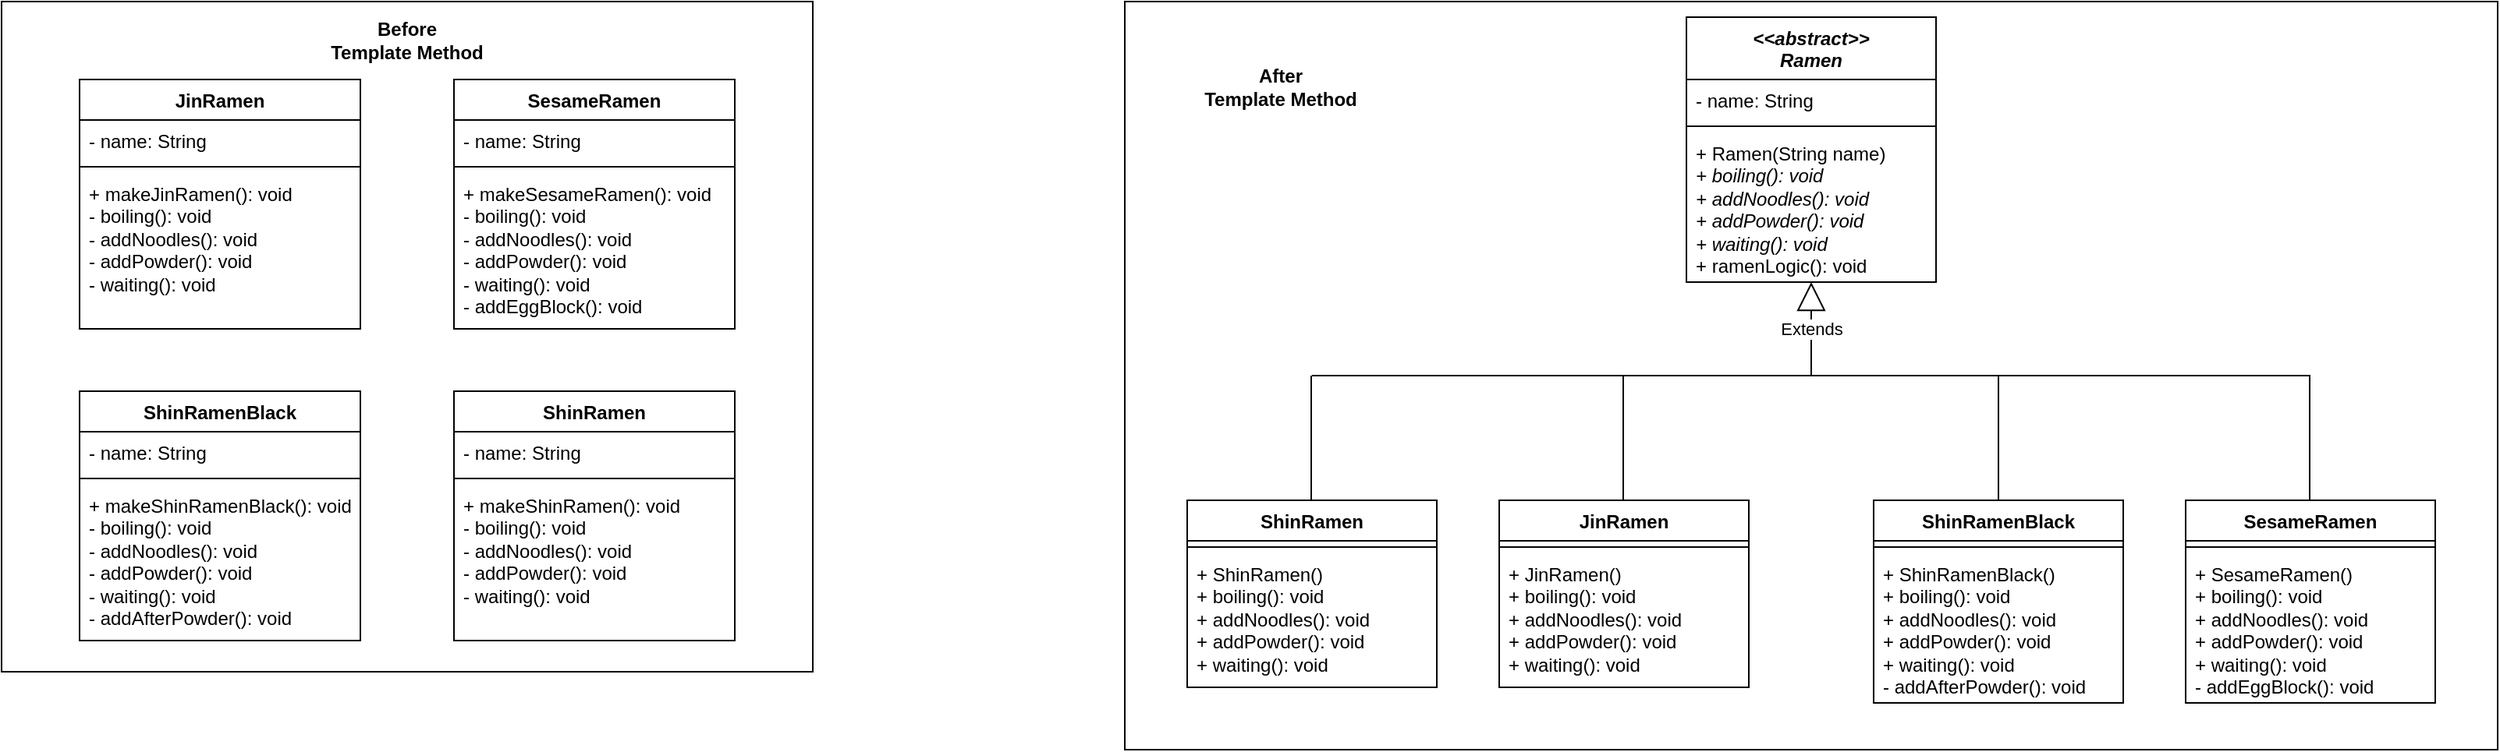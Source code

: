 <mxfile version="21.6.8" type="device">
  <diagram name="페이지-1" id="SAyE_UX0cLbHUqOdKVG1">
    <mxGraphModel dx="2848" dy="545" grid="1" gridSize="10" guides="1" tooltips="1" connect="1" arrows="1" fold="1" page="1" pageScale="1" pageWidth="827" pageHeight="1169" math="0" shadow="0">
      <root>
        <mxCell id="0" />
        <mxCell id="1" parent="0" />
        <mxCell id="0NCigvSlmp5wsNRZu4bW-1" value="" style="rounded=0;whiteSpace=wrap;html=1;" parent="1" vertex="1">
          <mxGeometry x="-1600" y="320" width="520" height="430" as="geometry" />
        </mxCell>
        <mxCell id="0NCigvSlmp5wsNRZu4bW-2" value="" style="rounded=0;whiteSpace=wrap;html=1;fillColor=default;" parent="1" vertex="1">
          <mxGeometry x="-880" y="320" width="880" height="480" as="geometry" />
        </mxCell>
        <mxCell id="0NCigvSlmp5wsNRZu4bW-3" value="JinRamen" style="swimlane;fontStyle=1;align=center;verticalAlign=top;childLayout=stackLayout;horizontal=1;startSize=26;horizontalStack=0;resizeParent=1;resizeParentMax=0;resizeLast=0;collapsible=1;marginBottom=0;whiteSpace=wrap;html=1;" parent="1" vertex="1">
          <mxGeometry x="-640" y="640" width="160" height="120" as="geometry" />
        </mxCell>
        <mxCell id="0NCigvSlmp5wsNRZu4bW-4" value="" style="line;strokeWidth=1;fillColor=none;align=left;verticalAlign=middle;spacingTop=-1;spacingLeft=3;spacingRight=3;rotatable=0;labelPosition=right;points=[];portConstraint=eastwest;strokeColor=inherit;" parent="0NCigvSlmp5wsNRZu4bW-3" vertex="1">
          <mxGeometry y="26" width="160" height="8" as="geometry" />
        </mxCell>
        <mxCell id="0NCigvSlmp5wsNRZu4bW-5" value="+ JinRamen()&lt;br&gt;+ boiling(): void&lt;br style=&quot;border-color: var(--border-color);&quot;&gt;+ addNoodles(): void&lt;br style=&quot;border-color: var(--border-color);&quot;&gt;+ addPowder(): void&lt;br style=&quot;border-color: var(--border-color);&quot;&gt;+ waiting(): void" style="text;strokeColor=none;fillColor=none;align=left;verticalAlign=top;spacingLeft=4;spacingRight=4;overflow=hidden;rotatable=0;points=[[0,0.5],[1,0.5]];portConstraint=eastwest;whiteSpace=wrap;html=1;" parent="0NCigvSlmp5wsNRZu4bW-3" vertex="1">
          <mxGeometry y="34" width="160" height="86" as="geometry" />
        </mxCell>
        <mxCell id="0NCigvSlmp5wsNRZu4bW-6" value="ShinRamen" style="swimlane;fontStyle=1;align=center;verticalAlign=top;childLayout=stackLayout;horizontal=1;startSize=26;horizontalStack=0;resizeParent=1;resizeParentMax=0;resizeLast=0;collapsible=1;marginBottom=0;whiteSpace=wrap;html=1;" parent="1" vertex="1">
          <mxGeometry x="-840" y="640" width="160" height="120" as="geometry" />
        </mxCell>
        <mxCell id="0NCigvSlmp5wsNRZu4bW-7" value="" style="line;strokeWidth=1;fillColor=none;align=left;verticalAlign=middle;spacingTop=-1;spacingLeft=3;spacingRight=3;rotatable=0;labelPosition=right;points=[];portConstraint=eastwest;strokeColor=inherit;" parent="0NCigvSlmp5wsNRZu4bW-6" vertex="1">
          <mxGeometry y="26" width="160" height="8" as="geometry" />
        </mxCell>
        <mxCell id="0NCigvSlmp5wsNRZu4bW-8" value="+ ShinRamen()&lt;br&gt;+ boiling(): void&lt;br&gt;+ addNoodles(): void&lt;br&gt;+ addPowder(): void&lt;br&gt;+ waiting(): void" style="text;strokeColor=none;fillColor=none;align=left;verticalAlign=top;spacingLeft=4;spacingRight=4;overflow=hidden;rotatable=0;points=[[0,0.5],[1,0.5]];portConstraint=eastwest;whiteSpace=wrap;html=1;" parent="0NCigvSlmp5wsNRZu4bW-6" vertex="1">
          <mxGeometry y="34" width="160" height="86" as="geometry" />
        </mxCell>
        <mxCell id="0NCigvSlmp5wsNRZu4bW-9" value="SesameRamen" style="swimlane;fontStyle=1;align=center;verticalAlign=top;childLayout=stackLayout;horizontal=1;startSize=26;horizontalStack=0;resizeParent=1;resizeParentMax=0;resizeLast=0;collapsible=1;marginBottom=0;whiteSpace=wrap;html=1;" parent="1" vertex="1">
          <mxGeometry x="-200" y="640" width="160" height="130" as="geometry" />
        </mxCell>
        <mxCell id="0NCigvSlmp5wsNRZu4bW-10" value="" style="line;strokeWidth=1;fillColor=none;align=left;verticalAlign=middle;spacingTop=-1;spacingLeft=3;spacingRight=3;rotatable=0;labelPosition=right;points=[];portConstraint=eastwest;strokeColor=inherit;" parent="0NCigvSlmp5wsNRZu4bW-9" vertex="1">
          <mxGeometry y="26" width="160" height="8" as="geometry" />
        </mxCell>
        <mxCell id="0NCigvSlmp5wsNRZu4bW-11" value="+ SesameRamen()&lt;br&gt;+ boiling(): void&lt;br style=&quot;border-color: var(--border-color);&quot;&gt;+ addNoodles(): void&lt;br style=&quot;border-color: var(--border-color);&quot;&gt;+ addPowder(): void&lt;br style=&quot;border-color: var(--border-color);&quot;&gt;+ waiting(): void&lt;br&gt;- addEggBlock(): void" style="text;strokeColor=none;fillColor=none;align=left;verticalAlign=top;spacingLeft=4;spacingRight=4;overflow=hidden;rotatable=0;points=[[0,0.5],[1,0.5]];portConstraint=eastwest;whiteSpace=wrap;html=1;" parent="0NCigvSlmp5wsNRZu4bW-9" vertex="1">
          <mxGeometry y="34" width="160" height="96" as="geometry" />
        </mxCell>
        <mxCell id="0NCigvSlmp5wsNRZu4bW-12" value="ShinRamenBlack" style="swimlane;fontStyle=1;align=center;verticalAlign=top;childLayout=stackLayout;horizontal=1;startSize=26;horizontalStack=0;resizeParent=1;resizeParentMax=0;resizeLast=0;collapsible=1;marginBottom=0;whiteSpace=wrap;html=1;" parent="1" vertex="1">
          <mxGeometry x="-400" y="640" width="160" height="130" as="geometry" />
        </mxCell>
        <mxCell id="0NCigvSlmp5wsNRZu4bW-13" value="" style="line;strokeWidth=1;fillColor=none;align=left;verticalAlign=middle;spacingTop=-1;spacingLeft=3;spacingRight=3;rotatable=0;labelPosition=right;points=[];portConstraint=eastwest;strokeColor=inherit;" parent="0NCigvSlmp5wsNRZu4bW-12" vertex="1">
          <mxGeometry y="26" width="160" height="8" as="geometry" />
        </mxCell>
        <mxCell id="0NCigvSlmp5wsNRZu4bW-14" value="+ ShinRamenBlack()&lt;br&gt;+ boiling(): void&lt;br style=&quot;border-color: var(--border-color);&quot;&gt;+ addNoodles(): void&lt;br style=&quot;border-color: var(--border-color);&quot;&gt;+ addPowder(): void&lt;br style=&quot;border-color: var(--border-color);&quot;&gt;+ waiting(): void&lt;br&gt;- addAfterPowder(): void" style="text;strokeColor=none;fillColor=none;align=left;verticalAlign=top;spacingLeft=4;spacingRight=4;overflow=hidden;rotatable=0;points=[[0,0.5],[1,0.5]];portConstraint=eastwest;whiteSpace=wrap;html=1;" parent="0NCigvSlmp5wsNRZu4bW-12" vertex="1">
          <mxGeometry y="34" width="160" height="96" as="geometry" />
        </mxCell>
        <mxCell id="0NCigvSlmp5wsNRZu4bW-15" value="" style="endArrow=none;html=1;rounded=0;" parent="1" edge="1">
          <mxGeometry width="50" height="50" relative="1" as="geometry">
            <mxPoint x="-760" y="560" as="sourcePoint" />
            <mxPoint x="-120" y="560" as="targetPoint" />
          </mxGeometry>
        </mxCell>
        <mxCell id="0NCigvSlmp5wsNRZu4bW-16" value="" style="endArrow=none;html=1;rounded=0;" parent="1" edge="1">
          <mxGeometry width="50" height="50" relative="1" as="geometry">
            <mxPoint x="-760.5" y="640" as="sourcePoint" />
            <mxPoint x="-760.5" y="560" as="targetPoint" />
          </mxGeometry>
        </mxCell>
        <mxCell id="0NCigvSlmp5wsNRZu4bW-17" value="" style="endArrow=none;html=1;rounded=0;" parent="1" edge="1">
          <mxGeometry width="50" height="50" relative="1" as="geometry">
            <mxPoint x="-560.5" y="640" as="sourcePoint" />
            <mxPoint x="-560.5" y="560" as="targetPoint" />
          </mxGeometry>
        </mxCell>
        <mxCell id="0NCigvSlmp5wsNRZu4bW-18" value="" style="endArrow=none;html=1;rounded=0;" parent="1" edge="1">
          <mxGeometry width="50" height="50" relative="1" as="geometry">
            <mxPoint x="-320" y="640" as="sourcePoint" />
            <mxPoint x="-320" y="560" as="targetPoint" />
          </mxGeometry>
        </mxCell>
        <mxCell id="0NCigvSlmp5wsNRZu4bW-19" value="" style="endArrow=none;html=1;rounded=0;" parent="1" edge="1">
          <mxGeometry width="50" height="50" relative="1" as="geometry">
            <mxPoint x="-120.5" y="640" as="sourcePoint" />
            <mxPoint x="-120.5" y="560" as="targetPoint" />
          </mxGeometry>
        </mxCell>
        <mxCell id="0NCigvSlmp5wsNRZu4bW-20" value="Extends" style="endArrow=block;endSize=16;endFill=0;html=1;rounded=0;" parent="1" edge="1">
          <mxGeometry width="160" relative="1" as="geometry">
            <mxPoint x="-440" y="560" as="sourcePoint" />
            <mxPoint x="-440" y="500" as="targetPoint" />
          </mxGeometry>
        </mxCell>
        <mxCell id="0NCigvSlmp5wsNRZu4bW-21" value="&lt;b&gt;After&lt;br&gt;Template Method&lt;/b&gt;" style="text;html=1;strokeColor=none;fillColor=none;align=center;verticalAlign=middle;whiteSpace=wrap;rounded=0;" parent="1" vertex="1">
          <mxGeometry x="-840" y="360" width="120" height="30" as="geometry" />
        </mxCell>
        <mxCell id="0NCigvSlmp5wsNRZu4bW-22" value="&lt;b&gt;Before&lt;br&gt;Template Method&lt;/b&gt;" style="text;html=1;strokeColor=none;fillColor=none;align=center;verticalAlign=middle;whiteSpace=wrap;rounded=0;" parent="1" vertex="1">
          <mxGeometry x="-1405" y="330" width="130" height="30" as="geometry" />
        </mxCell>
        <mxCell id="0NCigvSlmp5wsNRZu4bW-23" value="ShinRamen" style="swimlane;fontStyle=1;align=center;verticalAlign=top;childLayout=stackLayout;horizontal=1;startSize=26;horizontalStack=0;resizeParent=1;resizeParentMax=0;resizeLast=0;collapsible=1;marginBottom=0;whiteSpace=wrap;html=1;" parent="1" vertex="1">
          <mxGeometry x="-1310" y="570" width="180" height="160" as="geometry" />
        </mxCell>
        <mxCell id="0NCigvSlmp5wsNRZu4bW-24" value="- name: String" style="text;strokeColor=none;fillColor=none;align=left;verticalAlign=top;spacingLeft=4;spacingRight=4;overflow=hidden;rotatable=0;points=[[0,0.5],[1,0.5]];portConstraint=eastwest;whiteSpace=wrap;html=1;" parent="0NCigvSlmp5wsNRZu4bW-23" vertex="1">
          <mxGeometry y="26" width="180" height="26" as="geometry" />
        </mxCell>
        <mxCell id="0NCigvSlmp5wsNRZu4bW-25" value="" style="line;strokeWidth=1;fillColor=none;align=left;verticalAlign=middle;spacingTop=-1;spacingLeft=3;spacingRight=3;rotatable=0;labelPosition=right;points=[];portConstraint=eastwest;strokeColor=inherit;" parent="0NCigvSlmp5wsNRZu4bW-23" vertex="1">
          <mxGeometry y="52" width="180" height="8" as="geometry" />
        </mxCell>
        <mxCell id="0NCigvSlmp5wsNRZu4bW-26" value="+ makeShinRamen(): void&lt;br style=&quot;border-color: var(--border-color);&quot;&gt;- boiling(): void&lt;br style=&quot;border-color: var(--border-color);&quot;&gt;- addNoodles(): void&lt;br style=&quot;border-color: var(--border-color);&quot;&gt;- addPowder(): void&lt;br style=&quot;border-color: var(--border-color);&quot;&gt;- waiting(): void" style="text;strokeColor=none;fillColor=none;align=left;verticalAlign=top;spacingLeft=4;spacingRight=4;overflow=hidden;rotatable=0;points=[[0,0.5],[1,0.5]];portConstraint=eastwest;whiteSpace=wrap;html=1;" parent="0NCigvSlmp5wsNRZu4bW-23" vertex="1">
          <mxGeometry y="60" width="180" height="100" as="geometry" />
        </mxCell>
        <mxCell id="0NCigvSlmp5wsNRZu4bW-27" value="SesameRamen" style="swimlane;fontStyle=1;align=center;verticalAlign=top;childLayout=stackLayout;horizontal=1;startSize=26;horizontalStack=0;resizeParent=1;resizeParentMax=0;resizeLast=0;collapsible=1;marginBottom=0;whiteSpace=wrap;html=1;" parent="1" vertex="1">
          <mxGeometry x="-1310" y="370" width="180" height="160" as="geometry" />
        </mxCell>
        <mxCell id="0NCigvSlmp5wsNRZu4bW-28" value="- name: String" style="text;strokeColor=none;fillColor=none;align=left;verticalAlign=top;spacingLeft=4;spacingRight=4;overflow=hidden;rotatable=0;points=[[0,0.5],[1,0.5]];portConstraint=eastwest;whiteSpace=wrap;html=1;" parent="0NCigvSlmp5wsNRZu4bW-27" vertex="1">
          <mxGeometry y="26" width="180" height="26" as="geometry" />
        </mxCell>
        <mxCell id="0NCigvSlmp5wsNRZu4bW-29" value="" style="line;strokeWidth=1;fillColor=none;align=left;verticalAlign=middle;spacingTop=-1;spacingLeft=3;spacingRight=3;rotatable=0;labelPosition=right;points=[];portConstraint=eastwest;strokeColor=inherit;" parent="0NCigvSlmp5wsNRZu4bW-27" vertex="1">
          <mxGeometry y="52" width="180" height="8" as="geometry" />
        </mxCell>
        <mxCell id="0NCigvSlmp5wsNRZu4bW-30" value="+ makeSesameRamen(): void&lt;br style=&quot;border-color: var(--border-color);&quot;&gt;- boiling(): void&lt;br style=&quot;border-color: var(--border-color);&quot;&gt;- addNoodles(): void&lt;br style=&quot;border-color: var(--border-color);&quot;&gt;- addPowder(): void&lt;br style=&quot;border-color: var(--border-color);&quot;&gt;- waiting(): void&lt;br style=&quot;border-color: var(--border-color);&quot;&gt;- addEggBlock(): void" style="text;strokeColor=none;fillColor=none;align=left;verticalAlign=top;spacingLeft=4;spacingRight=4;overflow=hidden;rotatable=0;points=[[0,0.5],[1,0.5]];portConstraint=eastwest;whiteSpace=wrap;html=1;" parent="0NCigvSlmp5wsNRZu4bW-27" vertex="1">
          <mxGeometry y="60" width="180" height="100" as="geometry" />
        </mxCell>
        <mxCell id="0NCigvSlmp5wsNRZu4bW-31" value="JinRamen" style="swimlane;fontStyle=1;align=center;verticalAlign=top;childLayout=stackLayout;horizontal=1;startSize=26;horizontalStack=0;resizeParent=1;resizeParentMax=0;resizeLast=0;collapsible=1;marginBottom=0;whiteSpace=wrap;html=1;" parent="1" vertex="1">
          <mxGeometry x="-1550" y="370" width="180" height="160" as="geometry" />
        </mxCell>
        <mxCell id="0NCigvSlmp5wsNRZu4bW-32" value="- name: String" style="text;strokeColor=none;fillColor=none;align=left;verticalAlign=top;spacingLeft=4;spacingRight=4;overflow=hidden;rotatable=0;points=[[0,0.5],[1,0.5]];portConstraint=eastwest;whiteSpace=wrap;html=1;" parent="0NCigvSlmp5wsNRZu4bW-31" vertex="1">
          <mxGeometry y="26" width="180" height="26" as="geometry" />
        </mxCell>
        <mxCell id="0NCigvSlmp5wsNRZu4bW-33" value="" style="line;strokeWidth=1;fillColor=none;align=left;verticalAlign=middle;spacingTop=-1;spacingLeft=3;spacingRight=3;rotatable=0;labelPosition=right;points=[];portConstraint=eastwest;strokeColor=inherit;" parent="0NCigvSlmp5wsNRZu4bW-31" vertex="1">
          <mxGeometry y="52" width="180" height="8" as="geometry" />
        </mxCell>
        <mxCell id="0NCigvSlmp5wsNRZu4bW-34" value="+ makeJinRamen(): void&lt;br style=&quot;border-color: var(--border-color);&quot;&gt;- boiling(): void&lt;br style=&quot;border-color: var(--border-color);&quot;&gt;- addNoodles(): void&lt;br style=&quot;border-color: var(--border-color);&quot;&gt;- addPowder(): void&lt;br style=&quot;border-color: var(--border-color);&quot;&gt;- waiting(): void" style="text;strokeColor=none;fillColor=none;align=left;verticalAlign=top;spacingLeft=4;spacingRight=4;overflow=hidden;rotatable=0;points=[[0,0.5],[1,0.5]];portConstraint=eastwest;whiteSpace=wrap;html=1;" parent="0NCigvSlmp5wsNRZu4bW-31" vertex="1">
          <mxGeometry y="60" width="180" height="100" as="geometry" />
        </mxCell>
        <mxCell id="0NCigvSlmp5wsNRZu4bW-35" value="ShinRamenBlack" style="swimlane;fontStyle=1;align=center;verticalAlign=top;childLayout=stackLayout;horizontal=1;startSize=26;horizontalStack=0;resizeParent=1;resizeParentMax=0;resizeLast=0;collapsible=1;marginBottom=0;whiteSpace=wrap;html=1;" parent="1" vertex="1">
          <mxGeometry x="-1550" y="570" width="180" height="160" as="geometry" />
        </mxCell>
        <mxCell id="0NCigvSlmp5wsNRZu4bW-36" value="- name: String" style="text;strokeColor=none;fillColor=none;align=left;verticalAlign=top;spacingLeft=4;spacingRight=4;overflow=hidden;rotatable=0;points=[[0,0.5],[1,0.5]];portConstraint=eastwest;whiteSpace=wrap;html=1;" parent="0NCigvSlmp5wsNRZu4bW-35" vertex="1">
          <mxGeometry y="26" width="180" height="26" as="geometry" />
        </mxCell>
        <mxCell id="0NCigvSlmp5wsNRZu4bW-37" value="" style="line;strokeWidth=1;fillColor=none;align=left;verticalAlign=middle;spacingTop=-1;spacingLeft=3;spacingRight=3;rotatable=0;labelPosition=right;points=[];portConstraint=eastwest;strokeColor=inherit;" parent="0NCigvSlmp5wsNRZu4bW-35" vertex="1">
          <mxGeometry y="52" width="180" height="8" as="geometry" />
        </mxCell>
        <mxCell id="0NCigvSlmp5wsNRZu4bW-38" value="+ makeShinRamenBlack(): void&lt;br style=&quot;border-color: var(--border-color);&quot;&gt;- boiling(): void&lt;br style=&quot;border-color: var(--border-color);&quot;&gt;- addNoodles(): void&lt;br style=&quot;border-color: var(--border-color);&quot;&gt;- addPowder(): void&lt;br style=&quot;border-color: var(--border-color);&quot;&gt;- waiting(): void&lt;br style=&quot;border-color: var(--border-color);&quot;&gt;- addAfterPowder(): void" style="text;strokeColor=none;fillColor=none;align=left;verticalAlign=top;spacingLeft=4;spacingRight=4;overflow=hidden;rotatable=0;points=[[0,0.5],[1,0.5]];portConstraint=eastwest;whiteSpace=wrap;html=1;" parent="0NCigvSlmp5wsNRZu4bW-35" vertex="1">
          <mxGeometry y="60" width="180" height="100" as="geometry" />
        </mxCell>
        <mxCell id="0NCigvSlmp5wsNRZu4bW-39" value="&lt;i style=&quot;border-color: var(--border-color);&quot;&gt;&amp;lt;&amp;lt;abstract&amp;gt;&amp;gt;&lt;br style=&quot;border-color: var(--border-color);&quot;&gt;Ramen&lt;/i&gt;" style="swimlane;fontStyle=1;align=center;verticalAlign=top;childLayout=stackLayout;horizontal=1;startSize=40;horizontalStack=0;resizeParent=1;resizeParentMax=0;resizeLast=0;collapsible=1;marginBottom=0;whiteSpace=wrap;html=1;" parent="1" vertex="1">
          <mxGeometry x="-520" y="330" width="160" height="170" as="geometry" />
        </mxCell>
        <mxCell id="0NCigvSlmp5wsNRZu4bW-40" value="- name: String" style="text;strokeColor=none;fillColor=none;align=left;verticalAlign=top;spacingLeft=4;spacingRight=4;overflow=hidden;rotatable=0;points=[[0,0.5],[1,0.5]];portConstraint=eastwest;whiteSpace=wrap;html=1;" parent="0NCigvSlmp5wsNRZu4bW-39" vertex="1">
          <mxGeometry y="40" width="160" height="26" as="geometry" />
        </mxCell>
        <mxCell id="0NCigvSlmp5wsNRZu4bW-41" value="" style="line;strokeWidth=1;fillColor=none;align=left;verticalAlign=middle;spacingTop=-1;spacingLeft=3;spacingRight=3;rotatable=0;labelPosition=right;points=[];portConstraint=eastwest;strokeColor=inherit;" parent="0NCigvSlmp5wsNRZu4bW-39" vertex="1">
          <mxGeometry y="66" width="160" height="8" as="geometry" />
        </mxCell>
        <mxCell id="0NCigvSlmp5wsNRZu4bW-42" value="&lt;span style=&quot;border-color: var(--border-color);&quot;&gt;+ Ramen(String name)&lt;br&gt;&lt;i&gt;+ boiling(): void&lt;/i&gt;&lt;/span&gt;&lt;br style=&quot;border-color: var(--border-color);&quot;&gt;&lt;i style=&quot;border-color: var(--border-color);&quot;&gt;+ addNoodles(): void&lt;/i&gt;&lt;br style=&quot;border-color: var(--border-color);&quot;&gt;&lt;i style=&quot;border-color: var(--border-color);&quot;&gt;+ addPowder(): void&lt;/i&gt;&lt;br style=&quot;border-color: var(--border-color);&quot;&gt;&lt;i style=&quot;border-color: var(--border-color);&quot;&gt;+ waiting(): void&lt;/i&gt;&lt;br style=&quot;border-color: var(--border-color);&quot;&gt;+ ramenLogic(): void" style="text;strokeColor=none;fillColor=none;align=left;verticalAlign=top;spacingLeft=4;spacingRight=4;overflow=hidden;rotatable=0;points=[[0,0.5],[1,0.5]];portConstraint=eastwest;whiteSpace=wrap;html=1;" parent="0NCigvSlmp5wsNRZu4bW-39" vertex="1">
          <mxGeometry y="74" width="160" height="96" as="geometry" />
        </mxCell>
      </root>
    </mxGraphModel>
  </diagram>
</mxfile>
